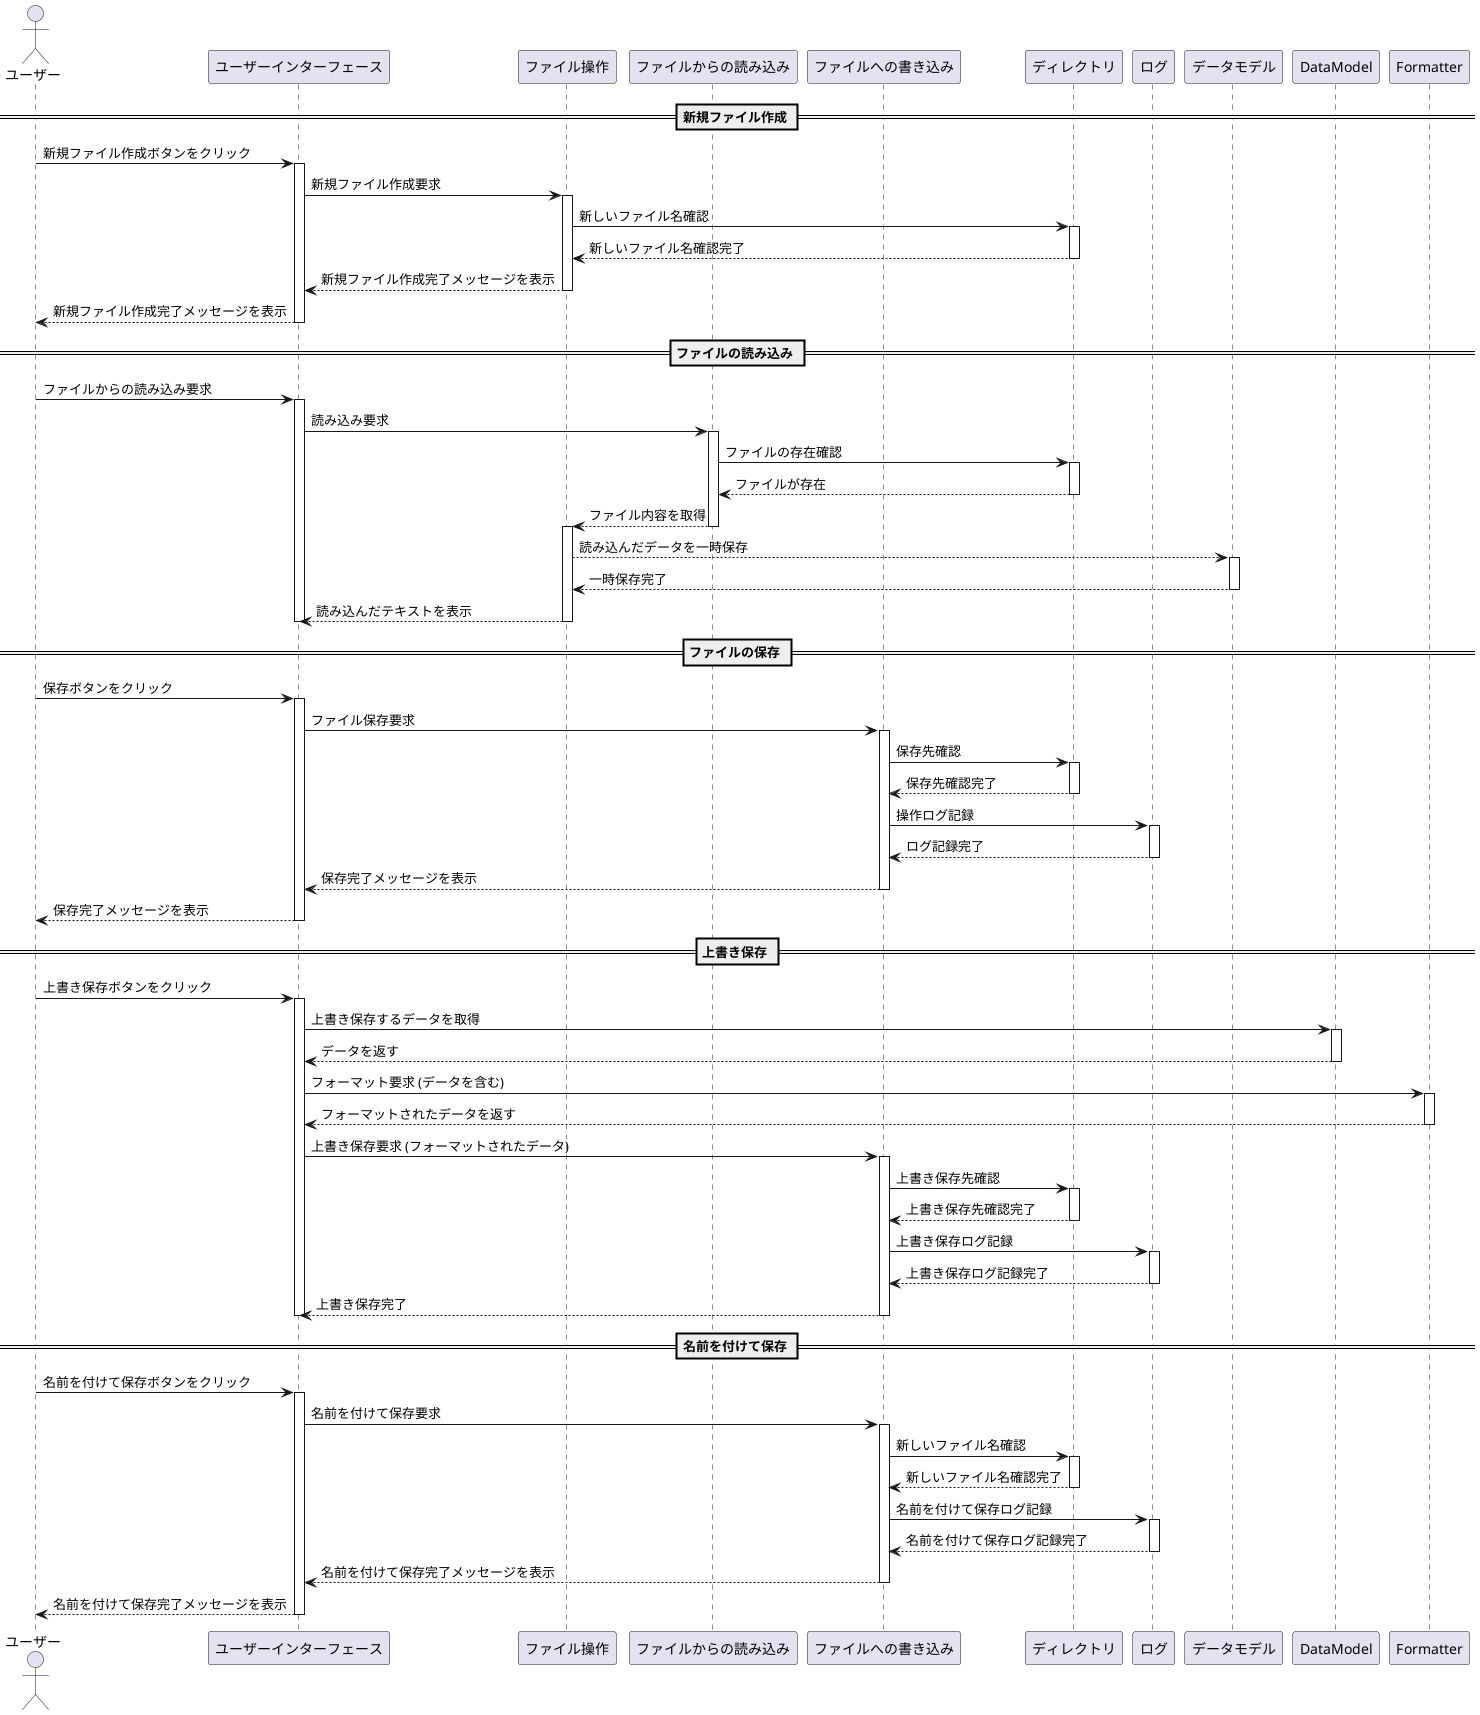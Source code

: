@startuml

actor User as "ユーザー"
participant "ユーザーインターフェース" as UI
participant "ファイル操作" as FileOperation
participant "ファイルからの読み込み" as FileInput
participant "ファイルへの書き込み" as FileOutput
participant "ディレクトリ" as Directory
participant "ログ" as Log
participant "データモデル" as TempStorage

== 新規ファイル作成 ==
User -> UI : 新規ファイル作成ボタンをクリック
activate UI

UI -> FileOperation : 新規ファイル作成要求
activate FileOperation

FileOperation -> Directory : 新しいファイル名確認
activate Directory

Directory --> FileOperation : 新しいファイル名確認完了
deactivate Directory

FileOperation --> UI : 新規ファイル作成完了メッセージを表示
deactivate FileOperation

UI --> User : 新規ファイル作成完了メッセージを表示
deactivate UI

== ファイルの読み込み ==
User -> UI : ファイルからの読み込み要求
activate UI

UI -> FileInput : 読み込み要求
activate FileInput

FileInput -> Directory : ファイルの存在確認
activate Directory

Directory --> FileInput : ファイルが存在
deactivate Directory

FileInput --> FileOperation : ファイル内容を取得
deactivate FileInput
activate FileOperation

FileOperation --> TempStorage : 読み込んだデータを一時保存 
activate TempStorage 

TempStorage --> FileOperation : 一時保存完了
deactivate TempStorage 

FileOperation --> UI : 読み込んだテキストを表示
deactivate UI
deactivate FileOperation

== ファイルの保存 ==
User -> UI : 保存ボタンをクリック
activate UI

UI -> FileOutput : ファイル保存要求
activate FileOutput

FileOutput -> Directory : 保存先確認
activate Directory

Directory --> FileOutput : 保存先確認完了
deactivate Directory

FileOutput -> Log : 操作ログ記録
activate Log

Log --> FileOutput : ログ記録完了
deactivate Log

FileOutput --> UI : 保存完了メッセージを表示
deactivate FileOutput

UI --> User : 保存完了メッセージを表示
deactivate UI

== 上書き保存 ==
User -> UI : 上書き保存ボタンをクリック
activate UI

UI -> DataModel : 上書き保存するデータを取得
activate DataModel

DataModel --> UI : データを返す
deactivate DataModel

UI -> Formatter : フォーマット要求 (データを含む)
activate Formatter

Formatter --> UI : フォーマットされたデータを返す
deactivate Formatter

UI -> FileOutput : 上書き保存要求 (フォーマットされたデータ)
activate FileOutput

FileOutput -> Directory : 上書き保存先確認
activate Directory

Directory --> FileOutput : 上書き保存先確認完了
deactivate Directory

FileOutput -> Log : 上書き保存ログ記録
activate Log

Log --> FileOutput : 上書き保存ログ記録完了
deactivate Log

FileOutput --> UI : 上書き保存完了
deactivate FileOutput

deactivate UI

== 名前を付けて保存 ==
User -> UI : 名前を付けて保存ボタンをクリック
activate UI

UI -> FileOutput : 名前を付けて保存要求
activate FileOutput

FileOutput -> Directory : 新しいファイル名確認
activate Directory

Directory --> FileOutput : 新しいファイル名確認完了
deactivate Directory

FileOutput -> Log : 名前を付けて保存ログ記録
activate Log

Log --> FileOutput : 名前を付けて保存ログ記録完了
deactivate Log

FileOutput --> UI : 名前を付けて保存完了メッセージを表示
deactivate FileOutput

UI --> User : 名前を付けて保存完了メッセージを表示
deactivate UI

@enduml